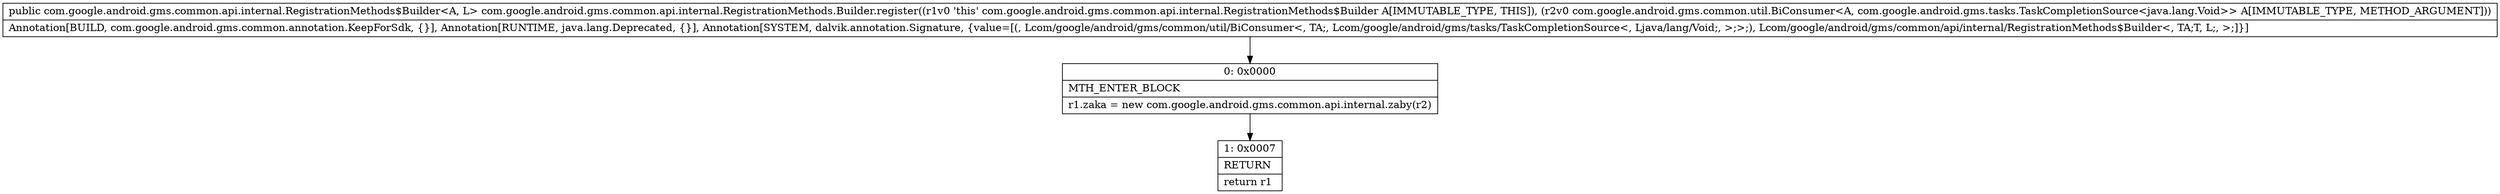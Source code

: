 digraph "CFG forcom.google.android.gms.common.api.internal.RegistrationMethods.Builder.register(Lcom\/google\/android\/gms\/common\/util\/BiConsumer;)Lcom\/google\/android\/gms\/common\/api\/internal\/RegistrationMethods$Builder;" {
Node_0 [shape=record,label="{0\:\ 0x0000|MTH_ENTER_BLOCK\l|r1.zaka = new com.google.android.gms.common.api.internal.zaby(r2)\l}"];
Node_1 [shape=record,label="{1\:\ 0x0007|RETURN\l|return r1\l}"];
MethodNode[shape=record,label="{public com.google.android.gms.common.api.internal.RegistrationMethods$Builder\<A, L\> com.google.android.gms.common.api.internal.RegistrationMethods.Builder.register((r1v0 'this' com.google.android.gms.common.api.internal.RegistrationMethods$Builder A[IMMUTABLE_TYPE, THIS]), (r2v0 com.google.android.gms.common.util.BiConsumer\<A, com.google.android.gms.tasks.TaskCompletionSource\<java.lang.Void\>\> A[IMMUTABLE_TYPE, METHOD_ARGUMENT]))  | Annotation[BUILD, com.google.android.gms.common.annotation.KeepForSdk, \{\}], Annotation[RUNTIME, java.lang.Deprecated, \{\}], Annotation[SYSTEM, dalvik.annotation.Signature, \{value=[(, Lcom\/google\/android\/gms\/common\/util\/BiConsumer\<, TA;, Lcom\/google\/android\/gms\/tasks\/TaskCompletionSource\<, Ljava\/lang\/Void;, \>;\>;), Lcom\/google\/android\/gms\/common\/api\/internal\/RegistrationMethods$Builder\<, TA;T, L;, \>;]\}]\l}"];
MethodNode -> Node_0;
Node_0 -> Node_1;
}


